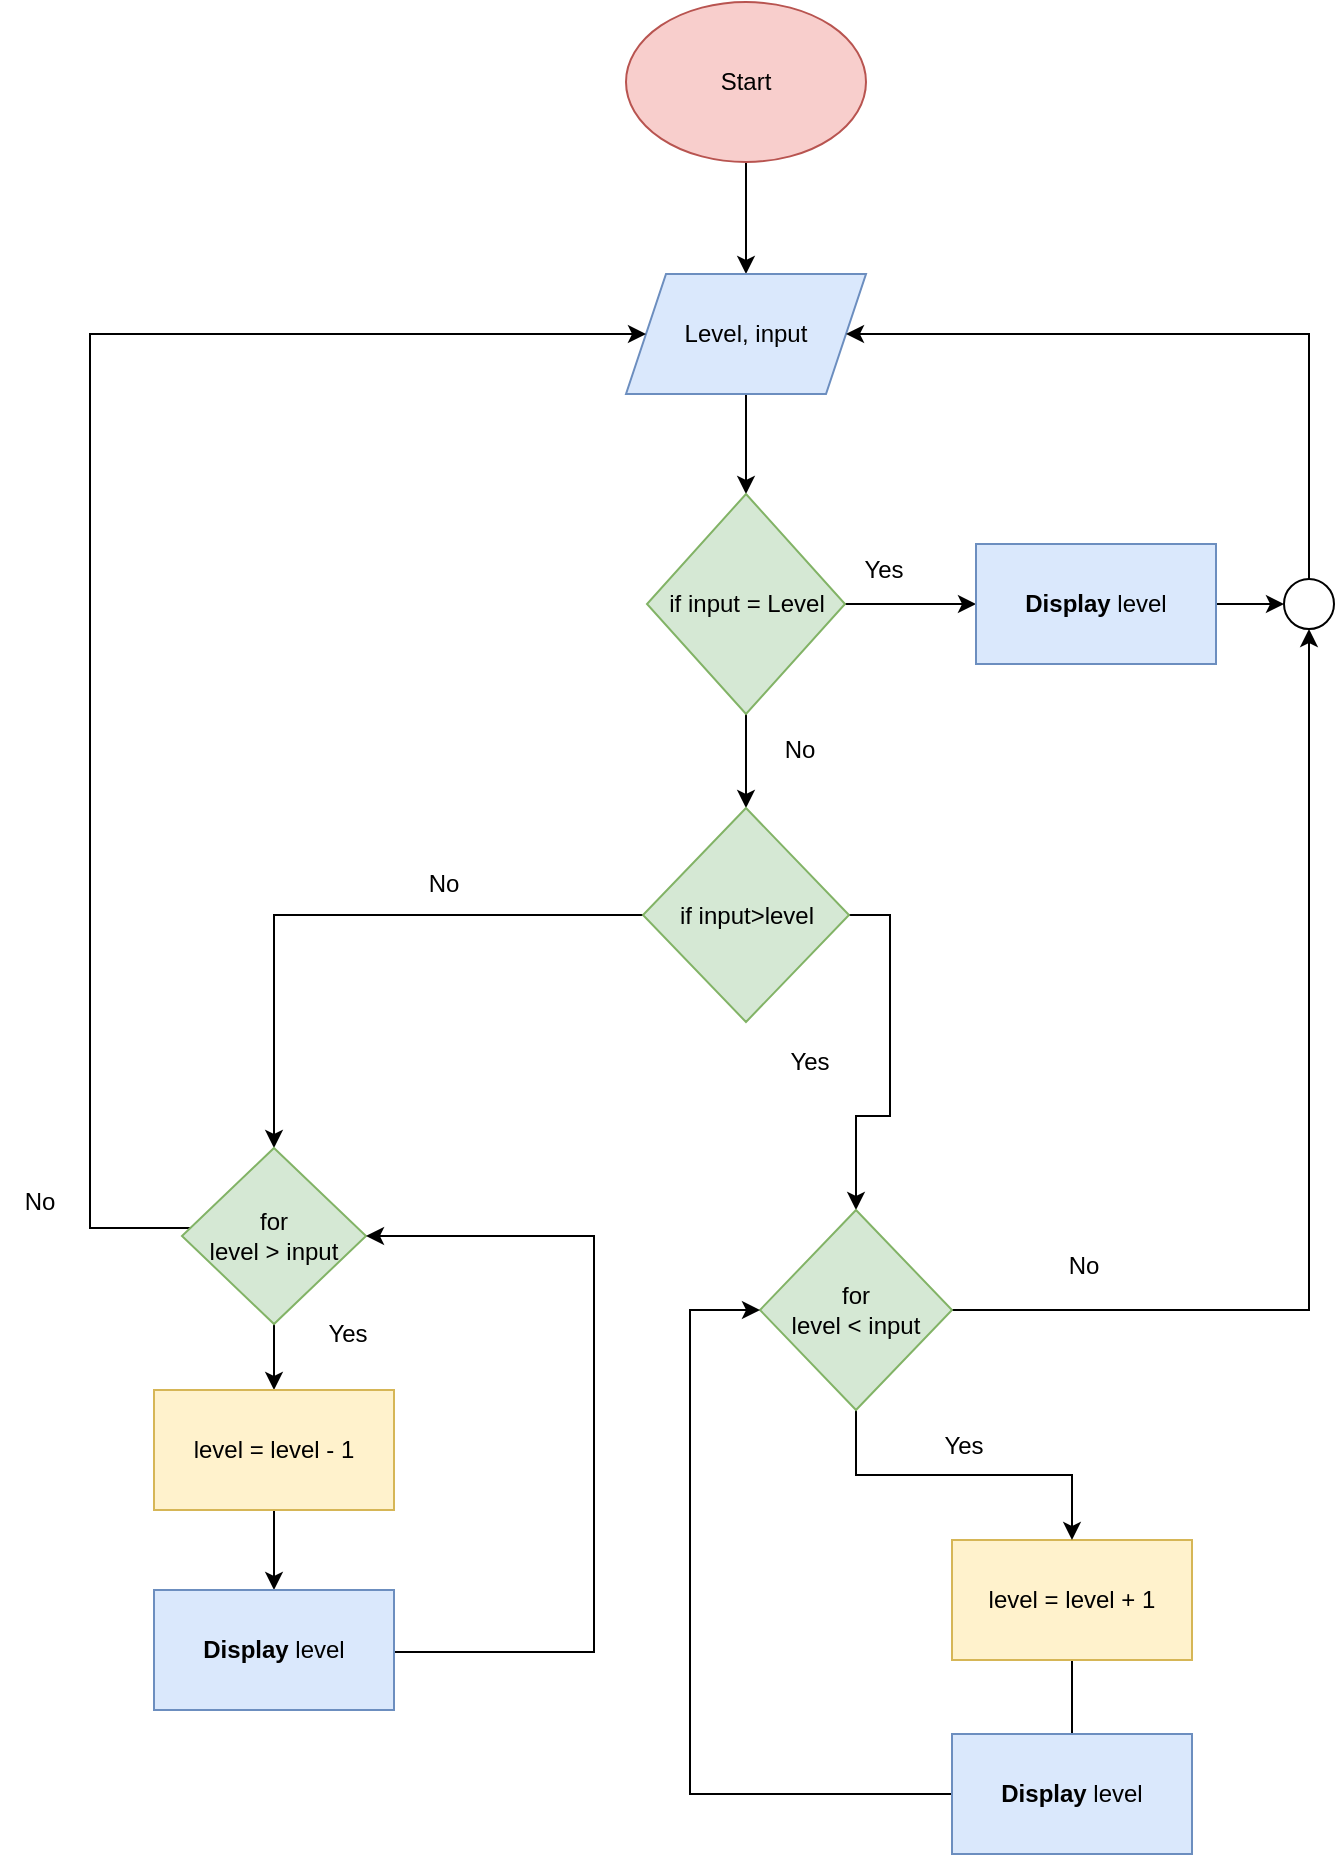 <mxfile version="14.5.1" type="device"><diagram id="C5RBs43oDa-KdzZeNtuy" name="Page-1"><mxGraphModel dx="1024" dy="601" grid="0" gridSize="10" guides="1" tooltips="1" connect="1" arrows="1" fold="1" page="1" pageScale="1" pageWidth="827" pageHeight="1169" math="0" shadow="0"><root><mxCell id="WIyWlLk6GJQsqaUBKTNV-0"/><mxCell id="WIyWlLk6GJQsqaUBKTNV-1" parent="WIyWlLk6GJQsqaUBKTNV-0"/><mxCell id="ZYBzafdJZzHo5ecvGrxg-4" value="" style="edgeStyle=orthogonalEdgeStyle;rounded=0;orthogonalLoop=1;jettySize=auto;html=1;" parent="WIyWlLk6GJQsqaUBKTNV-1" source="ZYBzafdJZzHo5ecvGrxg-1" target="ZYBzafdJZzHo5ecvGrxg-2" edge="1"><mxGeometry relative="1" as="geometry"/></mxCell><mxCell id="ZYBzafdJZzHo5ecvGrxg-1" value="Start" style="ellipse;whiteSpace=wrap;html=1;fillColor=#f8cecc;strokeColor=#b85450;" parent="WIyWlLk6GJQsqaUBKTNV-1" vertex="1"><mxGeometry x="354" y="47" width="120" height="80" as="geometry"/></mxCell><mxCell id="ZYBzafdJZzHo5ecvGrxg-5" value="" style="edgeStyle=orthogonalEdgeStyle;rounded=0;orthogonalLoop=1;jettySize=auto;html=1;" parent="WIyWlLk6GJQsqaUBKTNV-1" source="ZYBzafdJZzHo5ecvGrxg-2" target="ZYBzafdJZzHo5ecvGrxg-3" edge="1"><mxGeometry relative="1" as="geometry"/></mxCell><mxCell id="ZYBzafdJZzHo5ecvGrxg-2" value="Level, input" style="shape=parallelogram;perimeter=parallelogramPerimeter;whiteSpace=wrap;html=1;fixedSize=1;fillColor=#dae8fc;strokeColor=#6c8ebf;" parent="WIyWlLk6GJQsqaUBKTNV-1" vertex="1"><mxGeometry x="354" y="183" width="120" height="60" as="geometry"/></mxCell><mxCell id="ZYBzafdJZzHo5ecvGrxg-11" value="" style="edgeStyle=orthogonalEdgeStyle;rounded=0;orthogonalLoop=1;jettySize=auto;html=1;" parent="WIyWlLk6GJQsqaUBKTNV-1" source="ZYBzafdJZzHo5ecvGrxg-3" target="ZYBzafdJZzHo5ecvGrxg-10" edge="1"><mxGeometry relative="1" as="geometry"/></mxCell><mxCell id="wTtrvGwHE9SLppFyzHIS-13" value="" style="edgeStyle=orthogonalEdgeStyle;rounded=0;orthogonalLoop=1;jettySize=auto;html=1;" edge="1" parent="WIyWlLk6GJQsqaUBKTNV-1" source="ZYBzafdJZzHo5ecvGrxg-3" target="wTtrvGwHE9SLppFyzHIS-11"><mxGeometry relative="1" as="geometry"/></mxCell><mxCell id="ZYBzafdJZzHo5ecvGrxg-3" value="if input = Level" style="rhombus;whiteSpace=wrap;html=1;fillColor=#d5e8d4;strokeColor=#82b366;" parent="WIyWlLk6GJQsqaUBKTNV-1" vertex="1"><mxGeometry x="364.5" y="293" width="99" height="110" as="geometry"/></mxCell><mxCell id="ZYBzafdJZzHo5ecvGrxg-9" value="Yes" style="text;html=1;strokeColor=none;fillColor=none;align=center;verticalAlign=middle;whiteSpace=wrap;rounded=0;" parent="WIyWlLk6GJQsqaUBKTNV-1" vertex="1"><mxGeometry x="463" y="321" width="40" height="20" as="geometry"/></mxCell><mxCell id="ZYBzafdJZzHo5ecvGrxg-17" value="" style="edgeStyle=orthogonalEdgeStyle;rounded=0;orthogonalLoop=1;jettySize=auto;html=1;" parent="WIyWlLk6GJQsqaUBKTNV-1" source="ZYBzafdJZzHo5ecvGrxg-10" target="ZYBzafdJZzHo5ecvGrxg-16" edge="1"><mxGeometry relative="1" as="geometry"><Array as="points"><mxPoint x="486" y="504"/><mxPoint x="486" y="604"/><mxPoint x="469" y="604"/></Array></mxGeometry></mxCell><mxCell id="ZYBzafdJZzHo5ecvGrxg-28" value="" style="edgeStyle=orthogonalEdgeStyle;rounded=0;orthogonalLoop=1;jettySize=auto;html=1;" parent="WIyWlLk6GJQsqaUBKTNV-1" source="ZYBzafdJZzHo5ecvGrxg-10" target="ZYBzafdJZzHo5ecvGrxg-27" edge="1"><mxGeometry relative="1" as="geometry"/></mxCell><mxCell id="ZYBzafdJZzHo5ecvGrxg-10" value="if input&amp;gt;level" style="rhombus;whiteSpace=wrap;html=1;fillColor=#d5e8d4;strokeColor=#82b366;" parent="WIyWlLk6GJQsqaUBKTNV-1" vertex="1"><mxGeometry x="362.5" y="450" width="103" height="107" as="geometry"/></mxCell><mxCell id="ZYBzafdJZzHo5ecvGrxg-21" value="" style="edgeStyle=orthogonalEdgeStyle;rounded=0;orthogonalLoop=1;jettySize=auto;html=1;" parent="WIyWlLk6GJQsqaUBKTNV-1" source="ZYBzafdJZzHo5ecvGrxg-12" edge="1"><mxGeometry relative="1" as="geometry"><mxPoint x="577" y="931" as="targetPoint"/></mxGeometry></mxCell><mxCell id="ZYBzafdJZzHo5ecvGrxg-12" value="level = level + 1" style="rounded=0;whiteSpace=wrap;html=1;fillColor=#fff2cc;strokeColor=#d6b656;" parent="WIyWlLk6GJQsqaUBKTNV-1" vertex="1"><mxGeometry x="517" y="816" width="120" height="60" as="geometry"/></mxCell><mxCell id="ZYBzafdJZzHo5ecvGrxg-14" value="No" style="text;html=1;strokeColor=none;fillColor=none;align=center;verticalAlign=middle;whiteSpace=wrap;rounded=0;" parent="WIyWlLk6GJQsqaUBKTNV-1" vertex="1"><mxGeometry x="421" y="411" width="40" height="20" as="geometry"/></mxCell><mxCell id="ZYBzafdJZzHo5ecvGrxg-15" value="Yes" style="text;html=1;strokeColor=none;fillColor=none;align=center;verticalAlign=middle;whiteSpace=wrap;rounded=0;" parent="WIyWlLk6GJQsqaUBKTNV-1" vertex="1"><mxGeometry x="425.5" y="567" width="40" height="20" as="geometry"/></mxCell><mxCell id="ZYBzafdJZzHo5ecvGrxg-18" value="" style="edgeStyle=orthogonalEdgeStyle;rounded=0;orthogonalLoop=1;jettySize=auto;html=1;" parent="WIyWlLk6GJQsqaUBKTNV-1" source="ZYBzafdJZzHo5ecvGrxg-16" target="ZYBzafdJZzHo5ecvGrxg-12" edge="1"><mxGeometry relative="1" as="geometry"/></mxCell><mxCell id="wTtrvGwHE9SLppFyzHIS-5" style="edgeStyle=orthogonalEdgeStyle;rounded=0;orthogonalLoop=1;jettySize=auto;html=1;entryX=0.5;entryY=1;entryDx=0;entryDy=0;" edge="1" parent="WIyWlLk6GJQsqaUBKTNV-1" source="ZYBzafdJZzHo5ecvGrxg-16" target="wTtrvGwHE9SLppFyzHIS-6"><mxGeometry relative="1" as="geometry"><mxPoint x="548.8" y="370.4" as="targetPoint"/></mxGeometry></mxCell><mxCell id="ZYBzafdJZzHo5ecvGrxg-16" value="for&lt;br&gt;level &amp;lt; input" style="rhombus;whiteSpace=wrap;html=1;strokeColor=#82b366;fillColor=#d5e8d4;" parent="WIyWlLk6GJQsqaUBKTNV-1" vertex="1"><mxGeometry x="421" y="651" width="96" height="100" as="geometry"/></mxCell><mxCell id="ZYBzafdJZzHo5ecvGrxg-19" value="Yes" style="text;html=1;strokeColor=none;fillColor=none;align=center;verticalAlign=middle;whiteSpace=wrap;rounded=0;" parent="WIyWlLk6GJQsqaUBKTNV-1" vertex="1"><mxGeometry x="503" y="759" width="40" height="20" as="geometry"/></mxCell><mxCell id="ZYBzafdJZzHo5ecvGrxg-31" value="" style="edgeStyle=orthogonalEdgeStyle;rounded=0;orthogonalLoop=1;jettySize=auto;html=1;" parent="WIyWlLk6GJQsqaUBKTNV-1" source="ZYBzafdJZzHo5ecvGrxg-27" target="ZYBzafdJZzHo5ecvGrxg-30" edge="1"><mxGeometry relative="1" as="geometry"/></mxCell><mxCell id="ZYBzafdJZzHo5ecvGrxg-37" value="" style="edgeStyle=orthogonalEdgeStyle;rounded=0;orthogonalLoop=1;jettySize=auto;html=1;entryX=0;entryY=0.5;entryDx=0;entryDy=0;" parent="WIyWlLk6GJQsqaUBKTNV-1" source="ZYBzafdJZzHo5ecvGrxg-27" target="ZYBzafdJZzHo5ecvGrxg-2" edge="1"><mxGeometry relative="1" as="geometry"><mxPoint x="86" y="344" as="targetPoint"/><Array as="points"><mxPoint x="86" y="660"/><mxPoint x="86" y="213"/></Array></mxGeometry></mxCell><mxCell id="ZYBzafdJZzHo5ecvGrxg-27" value="for&lt;br&gt;level &amp;gt; input" style="rhombus;whiteSpace=wrap;html=1;strokeColor=#82b366;fillColor=#d5e8d4;" parent="WIyWlLk6GJQsqaUBKTNV-1" vertex="1"><mxGeometry x="132" y="620" width="92" height="88" as="geometry"/></mxCell><mxCell id="ZYBzafdJZzHo5ecvGrxg-29" value="No" style="text;html=1;strokeColor=none;fillColor=none;align=center;verticalAlign=middle;whiteSpace=wrap;rounded=0;" parent="WIyWlLk6GJQsqaUBKTNV-1" vertex="1"><mxGeometry x="243" y="478" width="40" height="20" as="geometry"/></mxCell><mxCell id="ZYBzafdJZzHo5ecvGrxg-33" value="" style="edgeStyle=orthogonalEdgeStyle;rounded=0;orthogonalLoop=1;jettySize=auto;html=1;entryX=0.5;entryY=0;entryDx=0;entryDy=0;" parent="WIyWlLk6GJQsqaUBKTNV-1" source="ZYBzafdJZzHo5ecvGrxg-30" target="wTtrvGwHE9SLppFyzHIS-3" edge="1"><mxGeometry relative="1" as="geometry"><mxPoint x="237" y="834" as="targetPoint"/></mxGeometry></mxCell><mxCell id="ZYBzafdJZzHo5ecvGrxg-30" value="level = level - 1" style="rounded=0;whiteSpace=wrap;html=1;fillColor=#fff2cc;strokeColor=#d6b656;" parent="WIyWlLk6GJQsqaUBKTNV-1" vertex="1"><mxGeometry x="118" y="741" width="120" height="60" as="geometry"/></mxCell><mxCell id="ZYBzafdJZzHo5ecvGrxg-35" style="edgeStyle=orthogonalEdgeStyle;rounded=0;orthogonalLoop=1;jettySize=auto;html=1;entryX=1;entryY=0.5;entryDx=0;entryDy=0;exitX=1;exitY=0.5;exitDx=0;exitDy=0;" parent="WIyWlLk6GJQsqaUBKTNV-1" source="wTtrvGwHE9SLppFyzHIS-3" target="ZYBzafdJZzHo5ecvGrxg-27" edge="1"><mxGeometry relative="1" as="geometry"><Array as="points"><mxPoint x="238" y="872"/><mxPoint x="338" y="872"/><mxPoint x="338" y="664"/></Array><mxPoint x="287" y="864" as="sourcePoint"/></mxGeometry></mxCell><mxCell id="ZYBzafdJZzHo5ecvGrxg-34" value="Yes" style="text;html=1;strokeColor=none;fillColor=none;align=center;verticalAlign=middle;whiteSpace=wrap;rounded=0;" parent="WIyWlLk6GJQsqaUBKTNV-1" vertex="1"><mxGeometry x="195" y="703" width="40" height="20" as="geometry"/></mxCell><mxCell id="wTtrvGwHE9SLppFyzHIS-4" style="edgeStyle=orthogonalEdgeStyle;rounded=0;orthogonalLoop=1;jettySize=auto;html=1;entryX=0;entryY=0.5;entryDx=0;entryDy=0;" edge="1" parent="WIyWlLk6GJQsqaUBKTNV-1" source="wTtrvGwHE9SLppFyzHIS-0" target="ZYBzafdJZzHo5ecvGrxg-16"><mxGeometry relative="1" as="geometry"><Array as="points"><mxPoint x="386" y="943"/><mxPoint x="386" y="701"/></Array></mxGeometry></mxCell><mxCell id="wTtrvGwHE9SLppFyzHIS-0" value="&lt;b&gt;Display &lt;/b&gt;level" style="rounded=0;whiteSpace=wrap;html=1;fillColor=#dae8fc;strokeColor=#6c8ebf;" vertex="1" parent="WIyWlLk6GJQsqaUBKTNV-1"><mxGeometry x="517" y="913" width="120" height="60" as="geometry"/></mxCell><mxCell id="wTtrvGwHE9SLppFyzHIS-2" value="No" style="text;html=1;strokeColor=none;fillColor=none;align=center;verticalAlign=middle;whiteSpace=wrap;rounded=0;" vertex="1" parent="WIyWlLk6GJQsqaUBKTNV-1"><mxGeometry x="41" y="637" width="40" height="20" as="geometry"/></mxCell><mxCell id="wTtrvGwHE9SLppFyzHIS-3" value="&lt;b&gt;Display &lt;/b&gt;level" style="rounded=0;whiteSpace=wrap;html=1;fillColor=#dae8fc;strokeColor=#6c8ebf;" vertex="1" parent="WIyWlLk6GJQsqaUBKTNV-1"><mxGeometry x="118" y="841" width="120" height="60" as="geometry"/></mxCell><mxCell id="wTtrvGwHE9SLppFyzHIS-8" style="edgeStyle=orthogonalEdgeStyle;rounded=0;orthogonalLoop=1;jettySize=auto;html=1;entryX=1;entryY=0.5;entryDx=0;entryDy=0;" edge="1" parent="WIyWlLk6GJQsqaUBKTNV-1" source="wTtrvGwHE9SLppFyzHIS-6" target="ZYBzafdJZzHo5ecvGrxg-2"><mxGeometry relative="1" as="geometry"><Array as="points"><mxPoint x="696" y="213"/></Array></mxGeometry></mxCell><mxCell id="wTtrvGwHE9SLppFyzHIS-6" value="" style="ellipse;whiteSpace=wrap;html=1;aspect=fixed;" vertex="1" parent="WIyWlLk6GJQsqaUBKTNV-1"><mxGeometry x="683" y="335.5" width="25" height="25" as="geometry"/></mxCell><mxCell id="wTtrvGwHE9SLppFyzHIS-9" value="No" style="text;html=1;strokeColor=none;fillColor=none;align=center;verticalAlign=middle;whiteSpace=wrap;rounded=0;" vertex="1" parent="WIyWlLk6GJQsqaUBKTNV-1"><mxGeometry x="563" y="669" width="40" height="20" as="geometry"/></mxCell><mxCell id="wTtrvGwHE9SLppFyzHIS-12" value="" style="edgeStyle=orthogonalEdgeStyle;rounded=0;orthogonalLoop=1;jettySize=auto;html=1;" edge="1" parent="WIyWlLk6GJQsqaUBKTNV-1" source="wTtrvGwHE9SLppFyzHIS-11" target="wTtrvGwHE9SLppFyzHIS-6"><mxGeometry relative="1" as="geometry"/></mxCell><mxCell id="wTtrvGwHE9SLppFyzHIS-11" value="&lt;b&gt;Display &lt;/b&gt;level" style="rounded=0;whiteSpace=wrap;html=1;fillColor=#dae8fc;strokeColor=#6c8ebf;" vertex="1" parent="WIyWlLk6GJQsqaUBKTNV-1"><mxGeometry x="529" y="318" width="120" height="60" as="geometry"/></mxCell></root></mxGraphModel></diagram></mxfile>